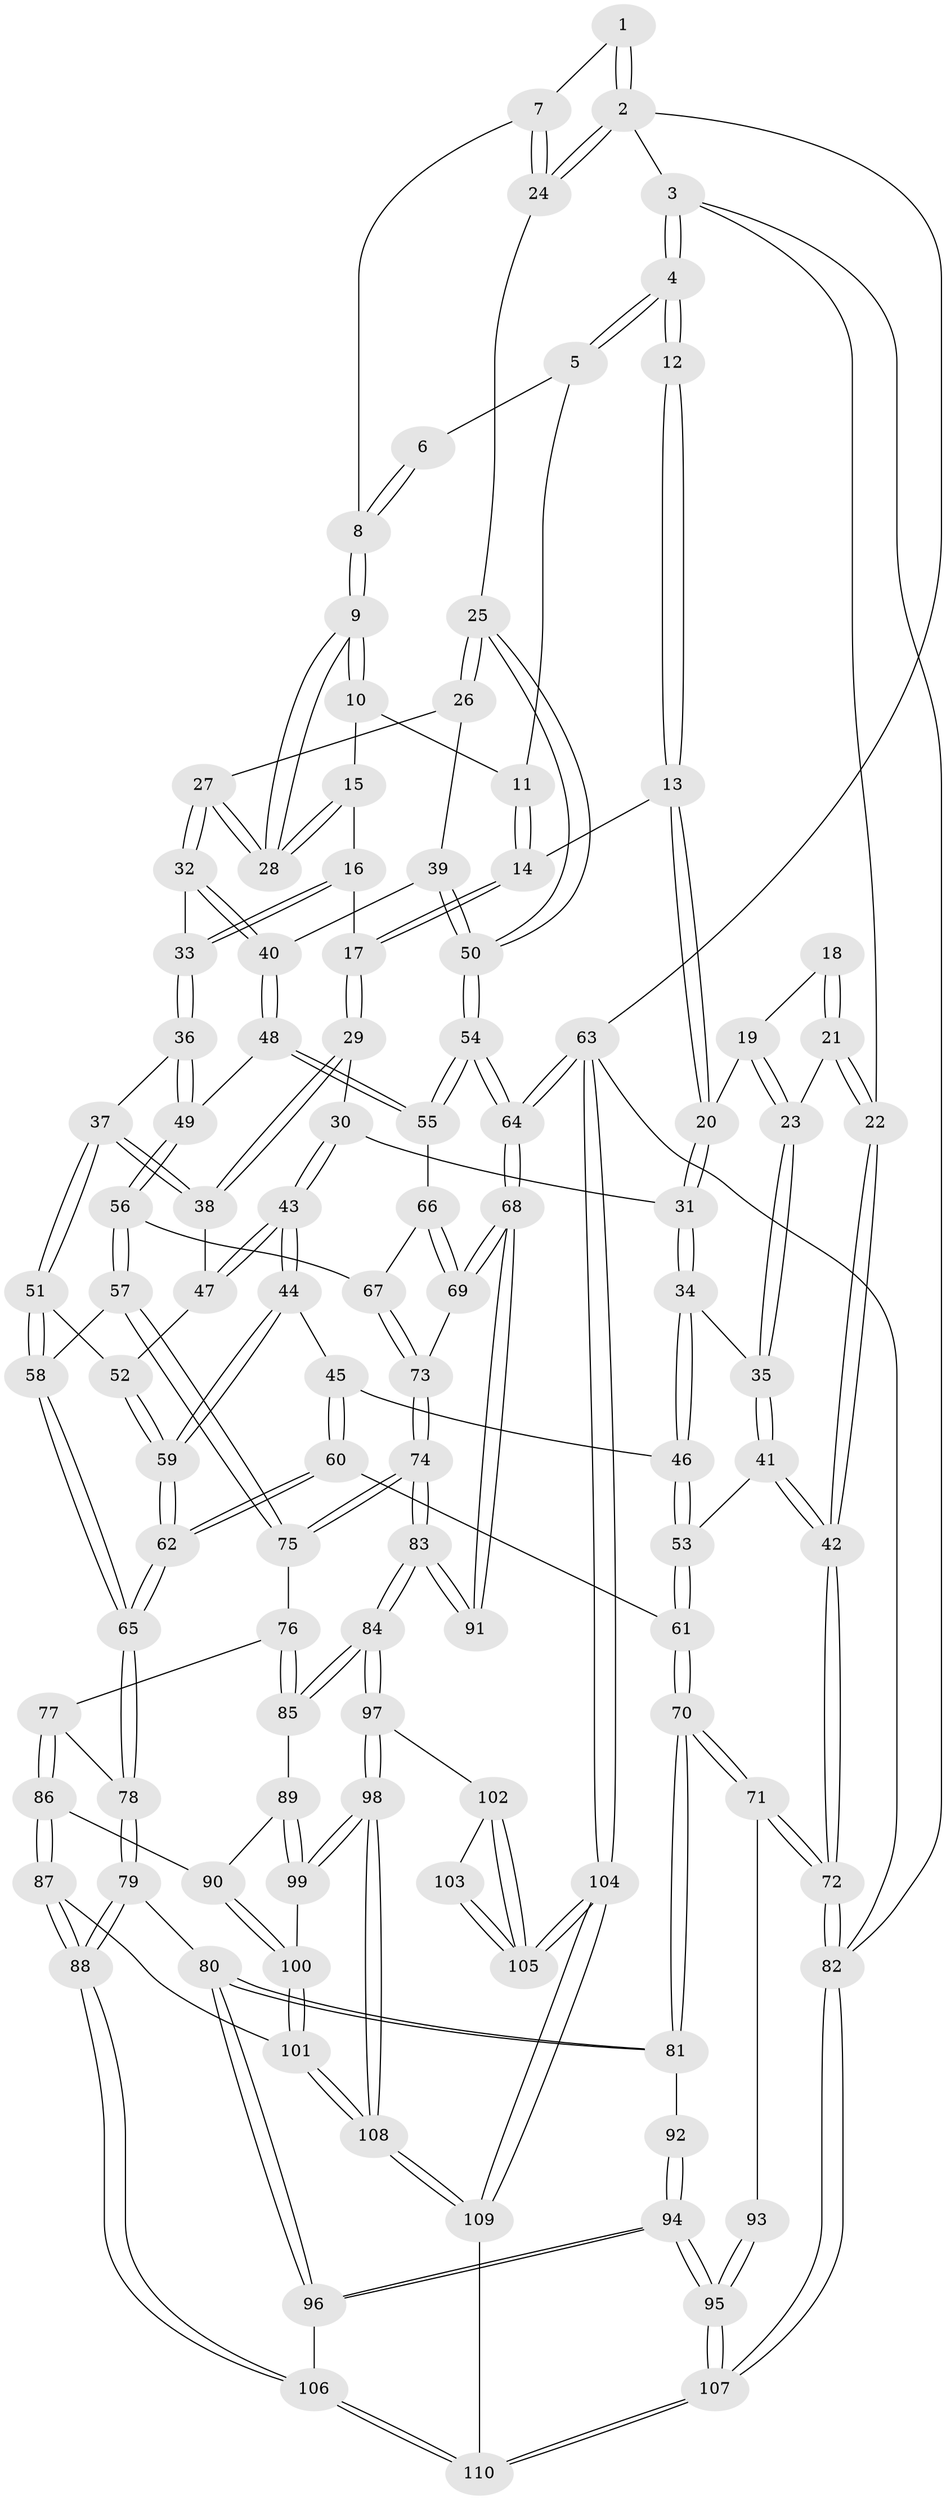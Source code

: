 // Generated by graph-tools (version 1.1) at 2025/38/03/09/25 02:38:28]
// undirected, 110 vertices, 272 edges
graph export_dot {
graph [start="1"]
  node [color=gray90,style=filled];
  1 [pos="+0.9063913297102474+0"];
  2 [pos="+1+0"];
  3 [pos="+0+0"];
  4 [pos="+0+0"];
  5 [pos="+0.4837742661794353+0"];
  6 [pos="+0.6984911303748101+0"];
  7 [pos="+0.8065819882235639+0.15736494275095694"];
  8 [pos="+0.7827069579451401+0.16493436523544897"];
  9 [pos="+0.7536261348689015+0.19378026621214045"];
  10 [pos="+0.6179090460672434+0.11907959867349845"];
  11 [pos="+0.48073177727193034+0"];
  12 [pos="+0.04895688599112953+0.051616894438023926"];
  13 [pos="+0.3521730867951097+0.15562711289226946"];
  14 [pos="+0.3774534150647163+0.1407075665207988"];
  15 [pos="+0.5652151093422536+0.2521053509171936"];
  16 [pos="+0.5448856560089045+0.2698295057714498"];
  17 [pos="+0.49844623629145546+0.2794448884736251"];
  18 [pos="+0.0791727918464328+0.1476572656933666"];
  19 [pos="+0.15062574598523132+0.21020367579928023"];
  20 [pos="+0.2873865685308973+0.2561755736568484"];
  21 [pos="+0.056398075507241206+0.30008519816947565"];
  22 [pos="+0+0.395241936834555"];
  23 [pos="+0.12872799062653636+0.3382563992554315"];
  24 [pos="+1+0.06922496172674271"];
  25 [pos="+1+0.11542517729526906"];
  26 [pos="+0.8140649399828644+0.31733552540062987"];
  27 [pos="+0.7534376112462039+0.2763315472069752"];
  28 [pos="+0.748451257998168+0.24383086845648277"];
  29 [pos="+0.4839975042632823+0.3556203944908216"];
  30 [pos="+0.35416029146700617+0.36417715313030663"];
  31 [pos="+0.27338558199551194+0.3184871099339629"];
  32 [pos="+0.6887628740834841+0.3517388163696371"];
  33 [pos="+0.6710068789527717+0.36516380625028966"];
  34 [pos="+0.23077188169895066+0.3615576019417757"];
  35 [pos="+0.15307690954466696+0.3594267975651336"];
  36 [pos="+0.634551794779618+0.4367325882600397"];
  37 [pos="+0.581645500146679+0.4426689104810196"];
  38 [pos="+0.4919862412396335+0.37781453342040433"];
  39 [pos="+0.846568926940341+0.38149078311661366"];
  40 [pos="+0.8059076849277858+0.46543940468566447"];
  41 [pos="+0.05171708255841805+0.491514199596356"];
  42 [pos="+0+0.5427533179175599"];
  43 [pos="+0.38788532004390164+0.48456464744821276"];
  44 [pos="+0.38661816190699255+0.48794228316899485"];
  45 [pos="+0.37599418851647015+0.4918704676397093"];
  46 [pos="+0.24302452572658995+0.43308787719555775"];
  47 [pos="+0.45873817897745595+0.423964475255799"];
  48 [pos="+0.7955225247585134+0.5213504811070322"];
  49 [pos="+0.6883840419343233+0.5070860571236383"];
  50 [pos="+1+0.4593743657445049"];
  51 [pos="+0.5367131614491851+0.516289322293221"];
  52 [pos="+0.49211484619131324+0.5135313886621969"];
  53 [pos="+0.20621245702364135+0.5571172637193523"];
  54 [pos="+1+0.5609570975590095"];
  55 [pos="+0.8063397200509357+0.5338380363138553"];
  56 [pos="+0.6293123271034423+0.6256528529898508"];
  57 [pos="+0.6235702684809914+0.6308504249287662"];
  58 [pos="+0.5401589247816296+0.5361426181644829"];
  59 [pos="+0.430919457865465+0.5284625762513154"];
  60 [pos="+0.29458587745413317+0.5970255020985739"];
  61 [pos="+0.22958184110386787+0.6110517687870382"];
  62 [pos="+0.44400619660517565+0.6562602567101474"];
  63 [pos="+1+1"];
  64 [pos="+1+0.6441052716560022"];
  65 [pos="+0.44491412712782624+0.657323993539787"];
  66 [pos="+0.8011509589447982+0.563018203023372"];
  67 [pos="+0.7366834158811676+0.6307835820491933"];
  68 [pos="+1+0.6980097671424772"];
  69 [pos="+0.8290403656751366+0.6681688603007273"];
  70 [pos="+0.21085030572031355+0.6598319703660689"];
  71 [pos="+0+0.653520767235778"];
  72 [pos="+0+0.6474960450102274"];
  73 [pos="+0.7665243656289561+0.7368405298838759"];
  74 [pos="+0.7584441614799031+0.7561662639904756"];
  75 [pos="+0.6162869163680696+0.6501334821646914"];
  76 [pos="+0.5738374978777392+0.6864450432279722"];
  77 [pos="+0.4663549881227917+0.6995915324705895"];
  78 [pos="+0.46282822826571085+0.6981269814497177"];
  79 [pos="+0.37732439038177557+0.7592785138214017"];
  80 [pos="+0.2667397487417136+0.7798918760386792"];
  81 [pos="+0.22362422278065905+0.7258873226394789"];
  82 [pos="+0+1"];
  83 [pos="+0.7585610132727492+0.7574308814347354"];
  84 [pos="+0.7390463855564465+0.8482540499416493"];
  85 [pos="+0.61967602772784+0.7917891923127127"];
  86 [pos="+0.49695799532851265+0.7989856631923374"];
  87 [pos="+0.45301895827164124+0.9101060972577406"];
  88 [pos="+0.4356520675043746+0.9153086575418284"];
  89 [pos="+0.5911913550241897+0.8115356286140375"];
  90 [pos="+0.5378481197072409+0.8181706464249445"];
  91 [pos="+0.9929760717596203+0.7468202215122083"];
  92 [pos="+0.12061170942038629+0.7809289936148683"];
  93 [pos="+0.05965248196200478+0.7725250609737754"];
  94 [pos="+0.11473763054711882+1"];
  95 [pos="+0.08499151262087332+1"];
  96 [pos="+0.26195687178813026+0.8385179455330715"];
  97 [pos="+0.7440538635306977+0.8664002566672038"];
  98 [pos="+0.7029002212075928+0.9675604542754974"];
  99 [pos="+0.5752722370988838+0.8977157107064203"];
  100 [pos="+0.552781110534105+0.8953621905662023"];
  101 [pos="+0.48418692889880693+0.9174984069996514"];
  102 [pos="+0.8187333672506344+0.8682928978200906"];
  103 [pos="+0.9735758105894613+0.7698874367122694"];
  104 [pos="+1+1"];
  105 [pos="+0.9290162628700078+0.9437944465732315"];
  106 [pos="+0.3996593551708883+0.9451238912291872"];
  107 [pos="+0+1"];
  108 [pos="+0.6958565644179677+1"];
  109 [pos="+0.6995461642620043+1"];
  110 [pos="+0.31903260988261717+1"];
  1 -- 2;
  1 -- 2;
  1 -- 7;
  2 -- 3;
  2 -- 24;
  2 -- 24;
  2 -- 63;
  3 -- 4;
  3 -- 4;
  3 -- 22;
  3 -- 82;
  4 -- 5;
  4 -- 5;
  4 -- 12;
  4 -- 12;
  5 -- 6;
  5 -- 11;
  6 -- 8;
  6 -- 8;
  7 -- 8;
  7 -- 24;
  7 -- 24;
  8 -- 9;
  8 -- 9;
  9 -- 10;
  9 -- 10;
  9 -- 28;
  9 -- 28;
  10 -- 11;
  10 -- 15;
  11 -- 14;
  11 -- 14;
  12 -- 13;
  12 -- 13;
  13 -- 14;
  13 -- 20;
  13 -- 20;
  14 -- 17;
  14 -- 17;
  15 -- 16;
  15 -- 28;
  15 -- 28;
  16 -- 17;
  16 -- 33;
  16 -- 33;
  17 -- 29;
  17 -- 29;
  18 -- 19;
  18 -- 21;
  18 -- 21;
  19 -- 20;
  19 -- 23;
  19 -- 23;
  20 -- 31;
  20 -- 31;
  21 -- 22;
  21 -- 22;
  21 -- 23;
  22 -- 42;
  22 -- 42;
  23 -- 35;
  23 -- 35;
  24 -- 25;
  25 -- 26;
  25 -- 26;
  25 -- 50;
  25 -- 50;
  26 -- 27;
  26 -- 39;
  27 -- 28;
  27 -- 28;
  27 -- 32;
  27 -- 32;
  29 -- 30;
  29 -- 38;
  29 -- 38;
  30 -- 31;
  30 -- 43;
  30 -- 43;
  31 -- 34;
  31 -- 34;
  32 -- 33;
  32 -- 40;
  32 -- 40;
  33 -- 36;
  33 -- 36;
  34 -- 35;
  34 -- 46;
  34 -- 46;
  35 -- 41;
  35 -- 41;
  36 -- 37;
  36 -- 49;
  36 -- 49;
  37 -- 38;
  37 -- 38;
  37 -- 51;
  37 -- 51;
  38 -- 47;
  39 -- 40;
  39 -- 50;
  39 -- 50;
  40 -- 48;
  40 -- 48;
  41 -- 42;
  41 -- 42;
  41 -- 53;
  42 -- 72;
  42 -- 72;
  43 -- 44;
  43 -- 44;
  43 -- 47;
  43 -- 47;
  44 -- 45;
  44 -- 59;
  44 -- 59;
  45 -- 46;
  45 -- 60;
  45 -- 60;
  46 -- 53;
  46 -- 53;
  47 -- 52;
  48 -- 49;
  48 -- 55;
  48 -- 55;
  49 -- 56;
  49 -- 56;
  50 -- 54;
  50 -- 54;
  51 -- 52;
  51 -- 58;
  51 -- 58;
  52 -- 59;
  52 -- 59;
  53 -- 61;
  53 -- 61;
  54 -- 55;
  54 -- 55;
  54 -- 64;
  54 -- 64;
  55 -- 66;
  56 -- 57;
  56 -- 57;
  56 -- 67;
  57 -- 58;
  57 -- 75;
  57 -- 75;
  58 -- 65;
  58 -- 65;
  59 -- 62;
  59 -- 62;
  60 -- 61;
  60 -- 62;
  60 -- 62;
  61 -- 70;
  61 -- 70;
  62 -- 65;
  62 -- 65;
  63 -- 64;
  63 -- 64;
  63 -- 104;
  63 -- 104;
  63 -- 82;
  64 -- 68;
  64 -- 68;
  65 -- 78;
  65 -- 78;
  66 -- 67;
  66 -- 69;
  66 -- 69;
  67 -- 73;
  67 -- 73;
  68 -- 69;
  68 -- 69;
  68 -- 91;
  68 -- 91;
  69 -- 73;
  70 -- 71;
  70 -- 71;
  70 -- 81;
  70 -- 81;
  71 -- 72;
  71 -- 72;
  71 -- 93;
  72 -- 82;
  72 -- 82;
  73 -- 74;
  73 -- 74;
  74 -- 75;
  74 -- 75;
  74 -- 83;
  74 -- 83;
  75 -- 76;
  76 -- 77;
  76 -- 85;
  76 -- 85;
  77 -- 78;
  77 -- 86;
  77 -- 86;
  78 -- 79;
  78 -- 79;
  79 -- 80;
  79 -- 88;
  79 -- 88;
  80 -- 81;
  80 -- 81;
  80 -- 96;
  80 -- 96;
  81 -- 92;
  82 -- 107;
  82 -- 107;
  83 -- 84;
  83 -- 84;
  83 -- 91;
  83 -- 91;
  84 -- 85;
  84 -- 85;
  84 -- 97;
  84 -- 97;
  85 -- 89;
  86 -- 87;
  86 -- 87;
  86 -- 90;
  87 -- 88;
  87 -- 88;
  87 -- 101;
  88 -- 106;
  88 -- 106;
  89 -- 90;
  89 -- 99;
  89 -- 99;
  90 -- 100;
  90 -- 100;
  92 -- 94;
  92 -- 94;
  93 -- 95;
  93 -- 95;
  94 -- 95;
  94 -- 95;
  94 -- 96;
  94 -- 96;
  95 -- 107;
  95 -- 107;
  96 -- 106;
  97 -- 98;
  97 -- 98;
  97 -- 102;
  98 -- 99;
  98 -- 99;
  98 -- 108;
  98 -- 108;
  99 -- 100;
  100 -- 101;
  100 -- 101;
  101 -- 108;
  101 -- 108;
  102 -- 103;
  102 -- 105;
  102 -- 105;
  103 -- 105;
  103 -- 105;
  104 -- 105;
  104 -- 105;
  104 -- 109;
  104 -- 109;
  106 -- 110;
  106 -- 110;
  107 -- 110;
  107 -- 110;
  108 -- 109;
  108 -- 109;
  109 -- 110;
}
